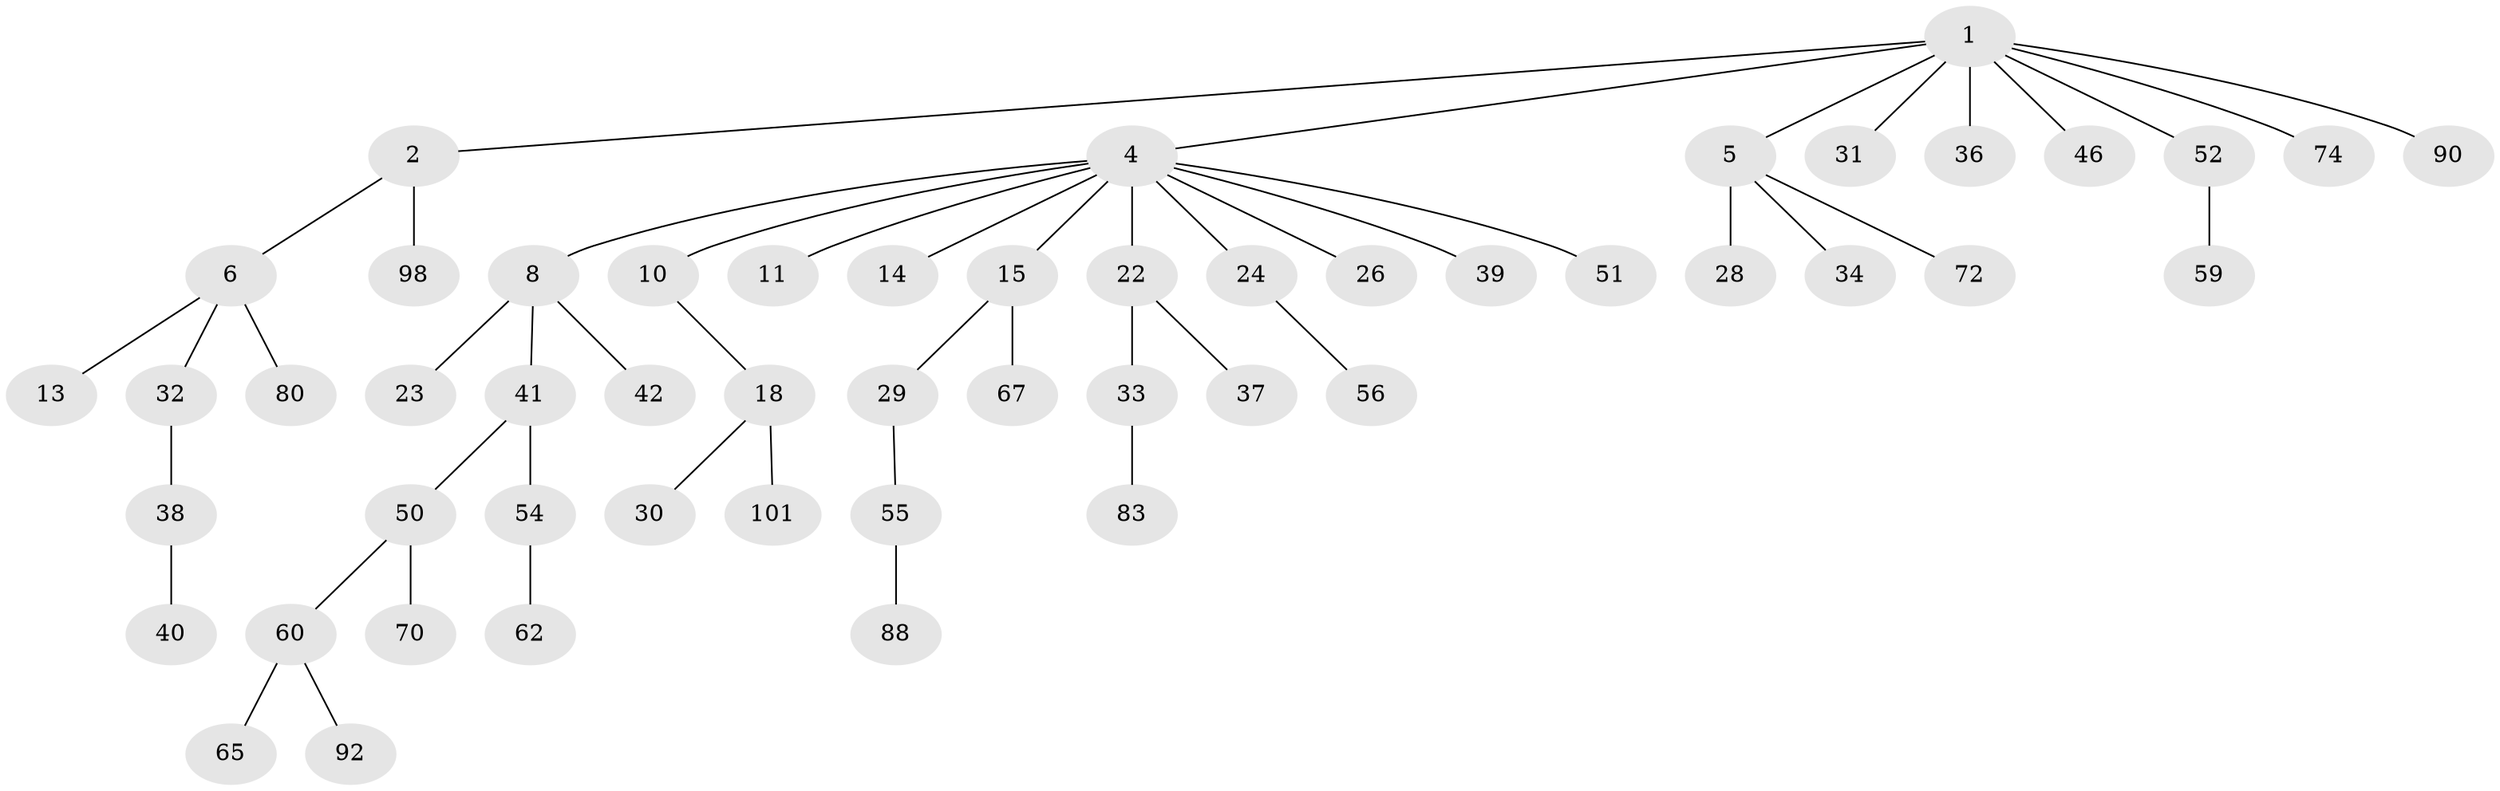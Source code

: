 // original degree distribution, {8: 0.019230769230769232, 3: 0.1346153846153846, 4: 0.07692307692307693, 2: 0.2692307692307692, 5: 0.019230769230769232, 1: 0.4807692307692308}
// Generated by graph-tools (version 1.1) at 2025/19/03/04/25 18:19:21]
// undirected, 52 vertices, 51 edges
graph export_dot {
graph [start="1"]
  node [color=gray90,style=filled];
  1 [super="+3"];
  2;
  4 [super="+7+9+21+102"];
  5;
  6;
  8 [super="+17+16"];
  10;
  11 [super="+20"];
  13;
  14;
  15;
  18 [super="+19"];
  22 [super="+100+94+27"];
  23 [super="+77+35"];
  24 [super="+53"];
  26;
  28 [super="+84+43"];
  29;
  30 [super="+68+79"];
  31;
  32;
  33;
  34;
  36 [super="+45"];
  37;
  38;
  39 [super="+99"];
  40;
  41 [super="+44+47+49"];
  42 [super="+61"];
  46;
  50;
  51;
  52;
  54 [super="+57+63"];
  55;
  56;
  59 [super="+64"];
  60;
  62;
  65;
  67;
  70;
  72;
  74;
  80;
  83;
  88 [super="+95"];
  90;
  92;
  98;
  101;
  1 -- 2;
  1 -- 4;
  1 -- 31;
  1 -- 36;
  1 -- 46;
  1 -- 52;
  1 -- 90;
  1 -- 74;
  1 -- 5;
  2 -- 6;
  2 -- 98;
  4 -- 10;
  4 -- 15;
  4 -- 26;
  4 -- 8;
  4 -- 11;
  4 -- 22;
  4 -- 39;
  4 -- 24;
  4 -- 14;
  4 -- 51;
  5 -- 28;
  5 -- 34;
  5 -- 72;
  6 -- 13;
  6 -- 32;
  6 -- 80;
  8 -- 41;
  8 -- 42;
  8 -- 23;
  10 -- 18;
  15 -- 29;
  15 -- 67;
  18 -- 30;
  18 -- 101;
  22 -- 33;
  22 -- 37;
  24 -- 56;
  29 -- 55;
  32 -- 38;
  33 -- 83;
  38 -- 40;
  41 -- 54;
  41 -- 50;
  50 -- 60;
  50 -- 70;
  52 -- 59;
  54 -- 62;
  55 -- 88;
  60 -- 65;
  60 -- 92;
}
